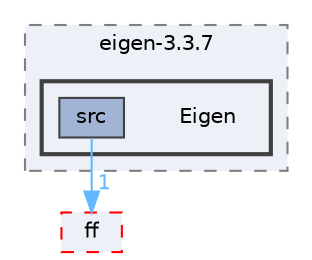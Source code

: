 digraph "external/taskflow/3rd-party/eigen-3.3.7/Eigen"
{
 // LATEX_PDF_SIZE
  bgcolor="transparent";
  edge [fontname=Helvetica,fontsize=10,labelfontname=Helvetica,labelfontsize=10];
  node [fontname=Helvetica,fontsize=10,shape=box,height=0.2,width=0.4];
  compound=true
  subgraph clusterdir_6c93be1e894d30561f4c37354dfed8f5 {
    graph [ bgcolor="#edf0f7", pencolor="grey50", label="eigen-3.3.7", fontname=Helvetica,fontsize=10 style="filled,dashed", URL="dir_6c93be1e894d30561f4c37354dfed8f5.html",tooltip=""]
  subgraph clusterdir_d1a47cac98c279670d673fa2afdb8708 {
    graph [ bgcolor="#edf0f7", pencolor="grey25", label="", fontname=Helvetica,fontsize=10 style="filled,bold", URL="dir_d1a47cac98c279670d673fa2afdb8708.html",tooltip=""]
    dir_d1a47cac98c279670d673fa2afdb8708 [shape=plaintext, label="Eigen"];
  dir_a1a9763e9d3031b833ce7b34f281436e [label="src", fillcolor="#a2b4d6", color="grey25", style="filled", URL="dir_a1a9763e9d3031b833ce7b34f281436e.html",tooltip=""];
  }
  }
  dir_76847c2e48732228b0d9f5df109ae853 [label="ff", fillcolor="#edf0f7", color="red", style="filled,dashed", URL="dir_76847c2e48732228b0d9f5df109ae853.html",tooltip=""];
  dir_a1a9763e9d3031b833ce7b34f281436e->dir_76847c2e48732228b0d9f5df109ae853 [headlabel="1", labeldistance=1.5 headhref="dir_000777_000311.html" href="dir_000777_000311.html" color="steelblue1" fontcolor="steelblue1"];
}
